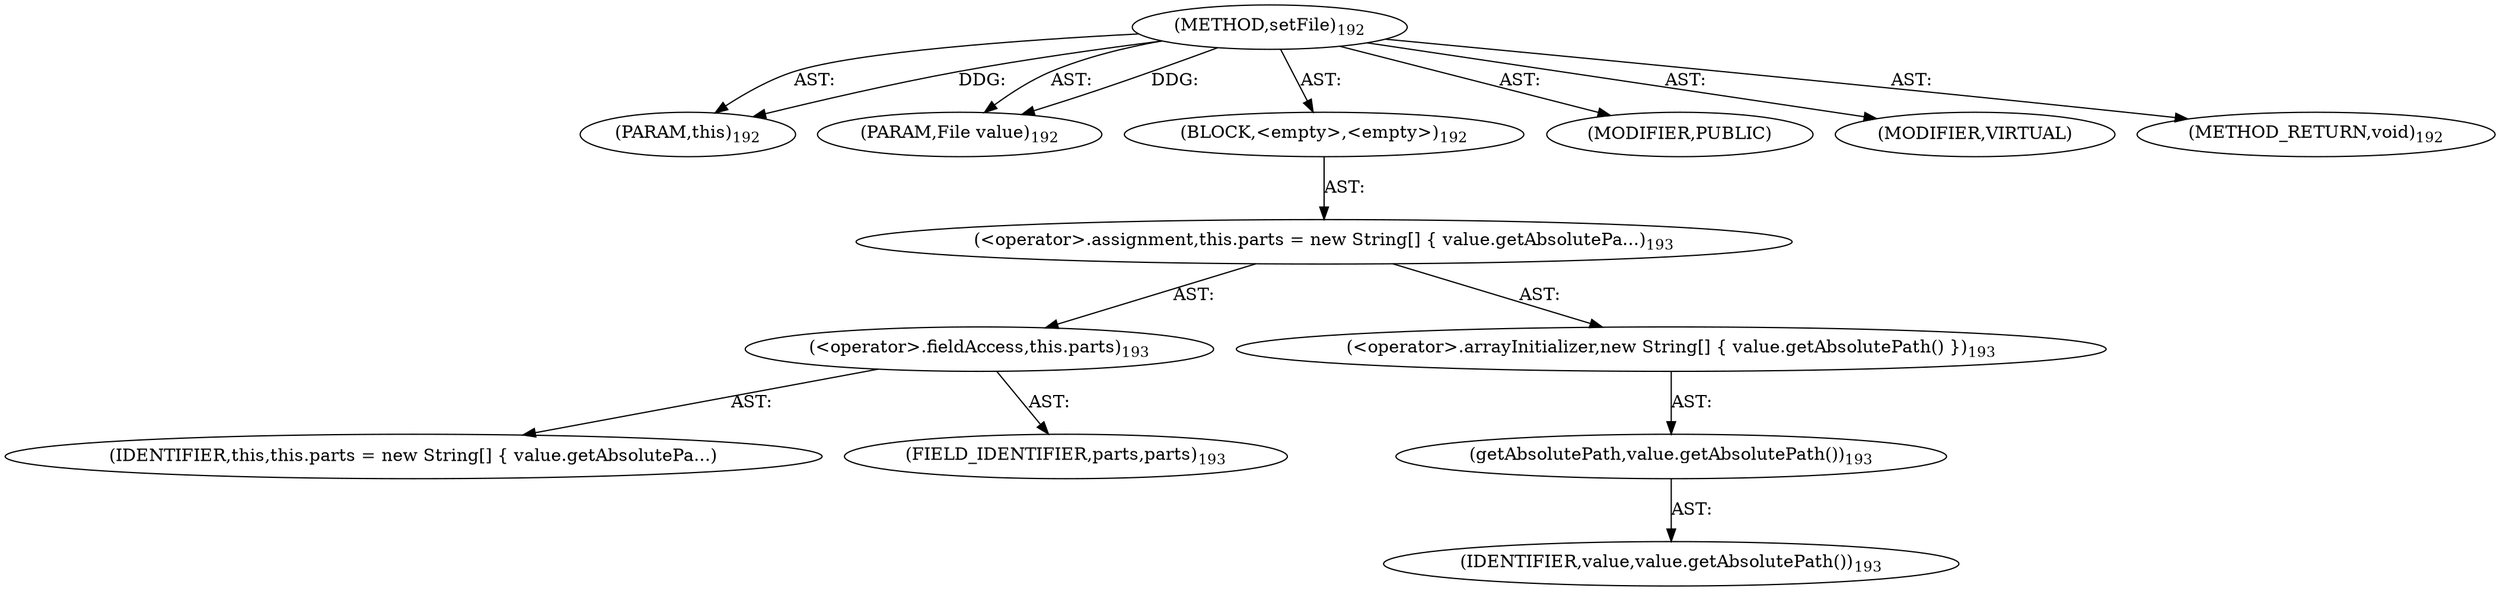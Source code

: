 digraph "setFile" {  
"111669149702" [label = <(METHOD,setFile)<SUB>192</SUB>> ]
"115964117015" [label = <(PARAM,this)<SUB>192</SUB>> ]
"115964117016" [label = <(PARAM,File value)<SUB>192</SUB>> ]
"25769803785" [label = <(BLOCK,&lt;empty&gt;,&lt;empty&gt;)<SUB>192</SUB>> ]
"30064771123" [label = <(&lt;operator&gt;.assignment,this.parts = new String[] { value.getAbsolutePa...)<SUB>193</SUB>> ]
"30064771124" [label = <(&lt;operator&gt;.fieldAccess,this.parts)<SUB>193</SUB>> ]
"68719476784" [label = <(IDENTIFIER,this,this.parts = new String[] { value.getAbsolutePa...)> ]
"55834574860" [label = <(FIELD_IDENTIFIER,parts,parts)<SUB>193</SUB>> ]
"30064771125" [label = <(&lt;operator&gt;.arrayInitializer,new String[] { value.getAbsolutePath() })<SUB>193</SUB>> ]
"30064771126" [label = <(getAbsolutePath,value.getAbsolutePath())<SUB>193</SUB>> ]
"68719476785" [label = <(IDENTIFIER,value,value.getAbsolutePath())<SUB>193</SUB>> ]
"133143986193" [label = <(MODIFIER,PUBLIC)> ]
"133143986194" [label = <(MODIFIER,VIRTUAL)> ]
"128849018886" [label = <(METHOD_RETURN,void)<SUB>192</SUB>> ]
  "111669149702" -> "115964117015"  [ label = "AST: "] 
  "111669149702" -> "115964117016"  [ label = "AST: "] 
  "111669149702" -> "25769803785"  [ label = "AST: "] 
  "111669149702" -> "133143986193"  [ label = "AST: "] 
  "111669149702" -> "133143986194"  [ label = "AST: "] 
  "111669149702" -> "128849018886"  [ label = "AST: "] 
  "25769803785" -> "30064771123"  [ label = "AST: "] 
  "30064771123" -> "30064771124"  [ label = "AST: "] 
  "30064771123" -> "30064771125"  [ label = "AST: "] 
  "30064771124" -> "68719476784"  [ label = "AST: "] 
  "30064771124" -> "55834574860"  [ label = "AST: "] 
  "30064771125" -> "30064771126"  [ label = "AST: "] 
  "30064771126" -> "68719476785"  [ label = "AST: "] 
  "111669149702" -> "115964117015"  [ label = "DDG: "] 
  "111669149702" -> "115964117016"  [ label = "DDG: "] 
}
